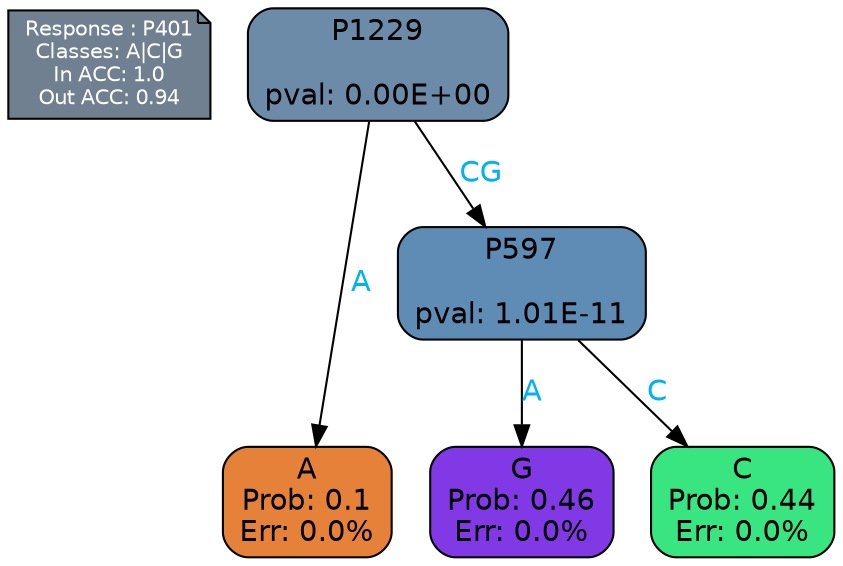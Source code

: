 digraph Tree {
node [shape=box, style="filled, rounded", color="black", fontname=helvetica] ;
graph [ranksep=equally, splines=polylines, bgcolor=transparent, dpi=600] ;
edge [fontname=helvetica] ;
LEGEND [label="Response : P401
Classes: A|C|G
In ACC: 1.0
Out ACC: 0.94
",shape=note,align=left,style=filled,fillcolor="slategray",fontcolor="white",fontsize=10];1 [label="P1229

pval: 0.00E+00", fillcolor="#6b8ba8"] ;
2 [label="A
Prob: 0.1
Err: 0.0%", fillcolor="#e58139"] ;
3 [label="P597

pval: 1.01E-11", fillcolor="#5e8cb4"] ;
4 [label="G
Prob: 0.46
Err: 0.0%", fillcolor="#8139e5"] ;
5 [label="C
Prob: 0.44
Err: 0.0%", fillcolor="#39e581"] ;
1 -> 2 [label="A",fontcolor=deepskyblue2] ;
1 -> 3 [label="CG",fontcolor=deepskyblue2] ;
3 -> 4 [label="A",fontcolor=deepskyblue2] ;
3 -> 5 [label="C",fontcolor=deepskyblue2] ;
{rank = same; 2;4;5;}{rank = same; LEGEND;1;}}